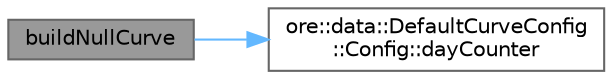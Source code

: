 digraph "buildNullCurve"
{
 // INTERACTIVE_SVG=YES
 // LATEX_PDF_SIZE
  bgcolor="transparent";
  edge [fontname=Helvetica,fontsize=10,labelfontname=Helvetica,labelfontsize=10];
  node [fontname=Helvetica,fontsize=10,shape=box,height=0.2,width=0.4];
  rankdir="LR";
  Node1 [label="buildNullCurve",height=0.2,width=0.4,color="gray40", fillcolor="grey60", style="filled", fontcolor="black",tooltip="Build a null curve (null rate, null recovery)"];
  Node1 -> Node2 [color="steelblue1",style="solid"];
  Node2 [label="ore::data::DefaultCurveConfig\l::Config::dayCounter",height=0.2,width=0.4,color="grey40", fillcolor="white", style="filled",URL="$classore_1_1data_1_1_default_curve_config_1_1_config.html#a444059abeb0fb23c8244884dcee82ae2",tooltip=" "];
}

